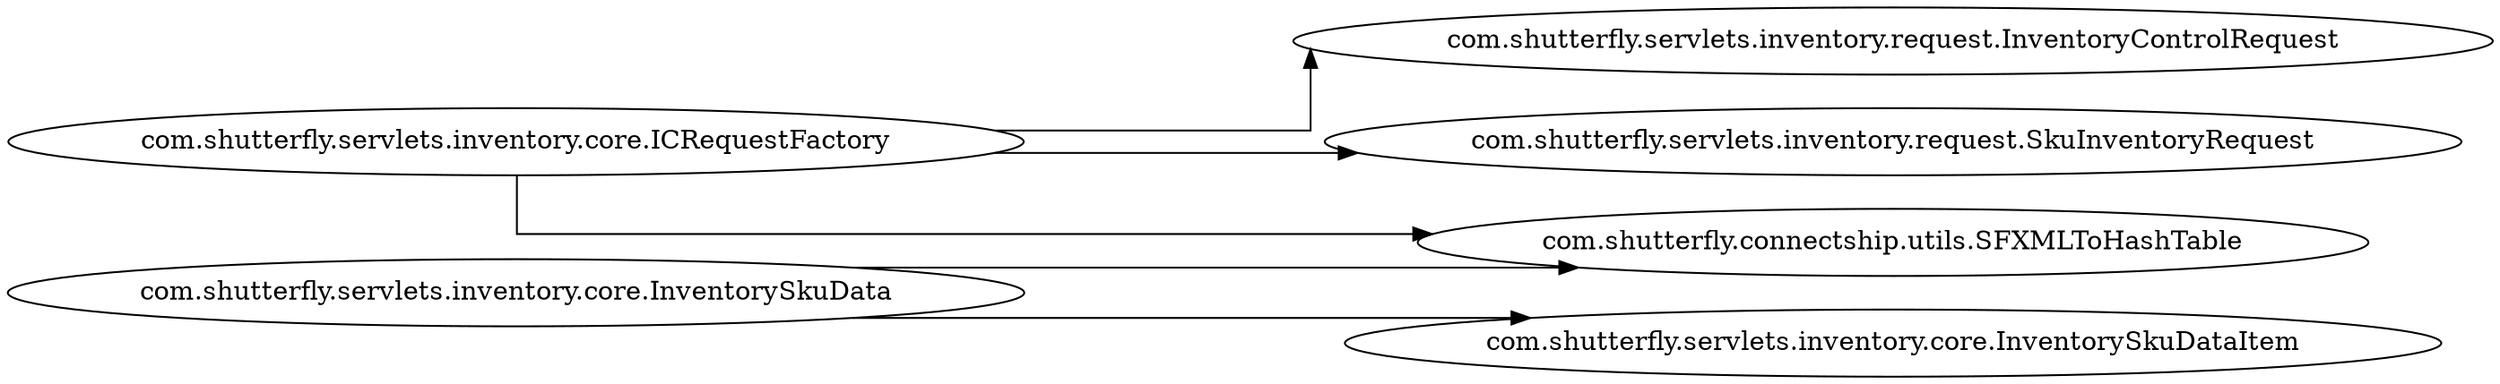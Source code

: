 digraph dependencyGraph {
 concentrate=true;
 rankdir="LR"; 
ranksep="2.0";
"com.shutterfly.servlets.inventory.core.ICRequestFactory"; 
"com.shutterfly.servlets.inventory.core.ICRequestFactory"->"com.shutterfly.servlets.inventory.request.InventoryControlRequest";
"com.shutterfly.servlets.inventory.core.ICRequestFactory"->"com.shutterfly.servlets.inventory.request.SkuInventoryRequest";
"com.shutterfly.servlets.inventory.core.ICRequestFactory"->"com.shutterfly.connectship.utils.SFXMLToHashTable";
"com.shutterfly.servlets.inventory.core.InventorySkuData"; 
"com.shutterfly.servlets.inventory.core.InventorySkuData"->"com.shutterfly.servlets.inventory.core.InventorySkuDataItem";
"com.shutterfly.servlets.inventory.core.InventorySkuData"->"com.shutterfly.connectship.utils.SFXMLToHashTable";
"com.shutterfly.servlets.inventory.core.InventorySkuDataItem"; 
splines="ortho";
}